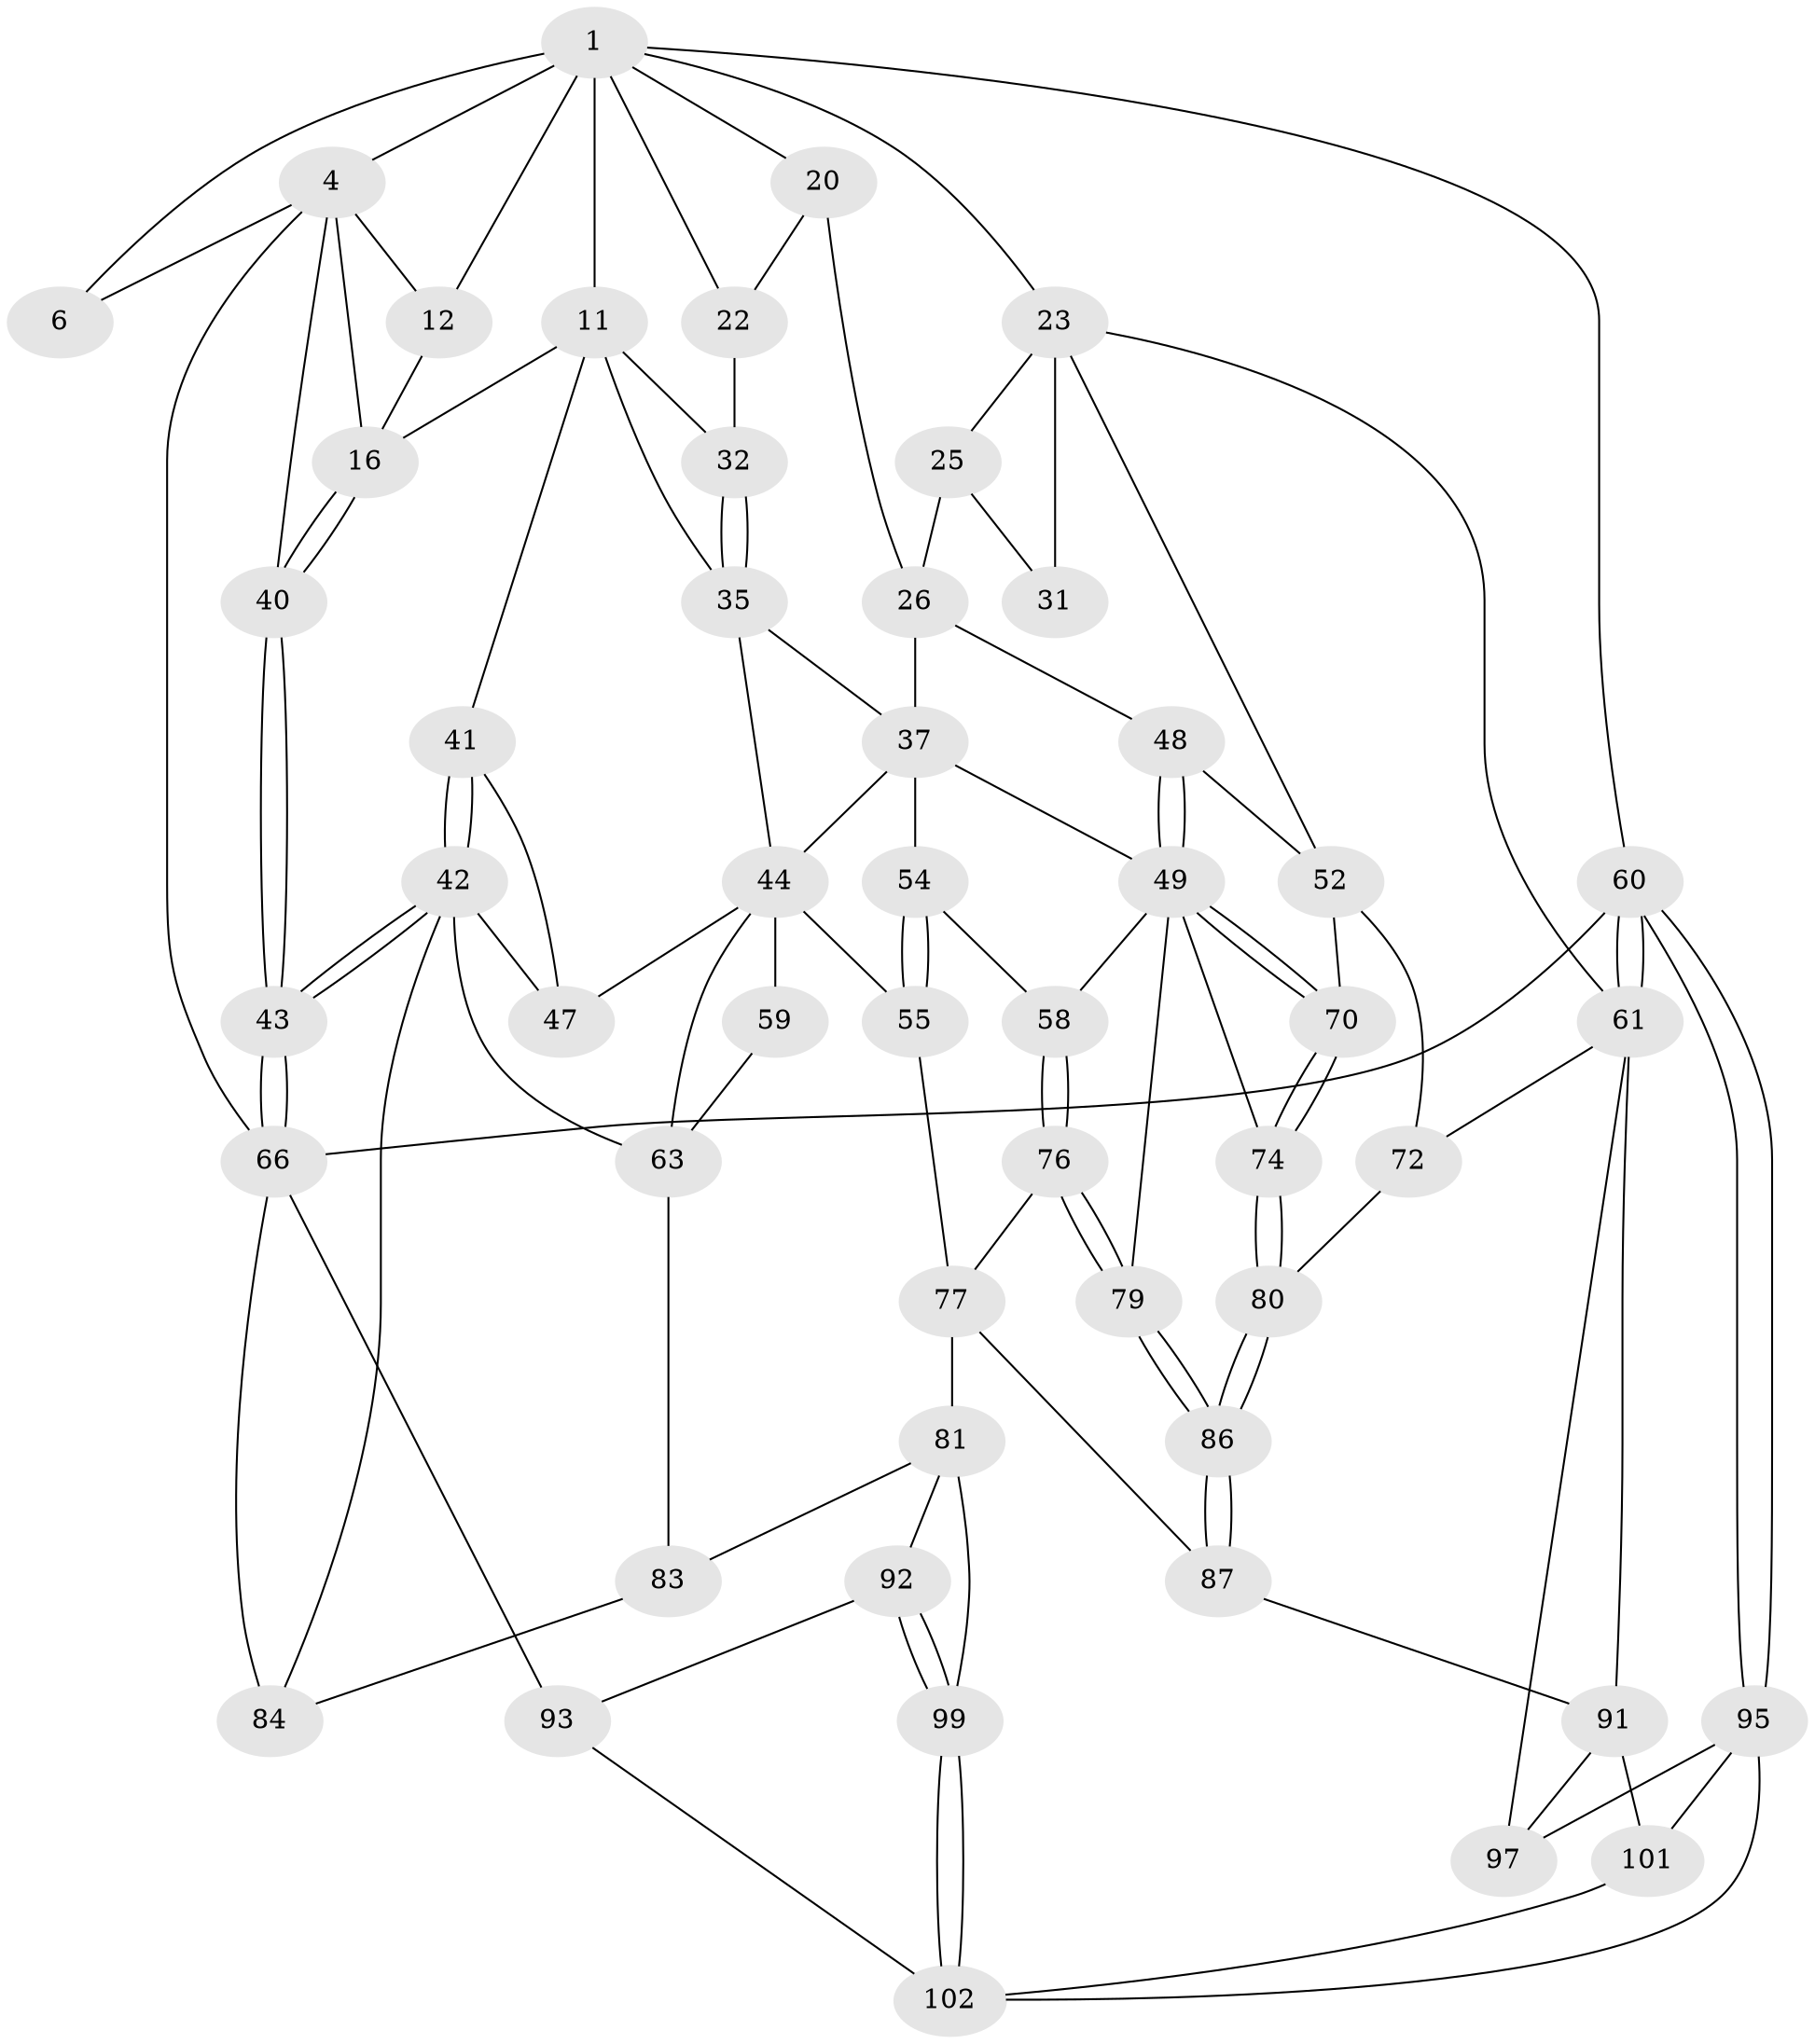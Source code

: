 // original degree distribution, {3: 0.019230769230769232, 4: 0.25, 6: 0.23076923076923078, 5: 0.5}
// Generated by graph-tools (version 1.1) at 2025/17/03/09/25 04:17:03]
// undirected, 52 vertices, 115 edges
graph export_dot {
graph [start="1"]
  node [color=gray90,style=filled];
  1 [pos="+0.3147718743237335+0",super="+7+2"];
  4 [pos="+0+0",super="+19+5"];
  6 [pos="+0.1470797071130581+0"];
  11 [pos="+0.32929173693785524+0.05500869090736232",super="+13"];
  12 [pos="+0.12242465294870719+0.07383496300554254",super="+18"];
  16 [pos="+0.12897154838622701+0.17376911818263005",super="+17"];
  20 [pos="+0.6593067898588556+0",super="+21"];
  22 [pos="+0.5067911205202247+0.19537271770464945"];
  23 [pos="+1+0",super="+24+34"];
  25 [pos="+0.7629171118894925+0.08309292714782991",super="+29"];
  26 [pos="+0.7628014011975474+0.08300340821886747",super="+27"];
  31 [pos="+0.8952261023047943+0.1972590581214721"];
  32 [pos="+0.3827272897279228+0.19077197516761923"];
  35 [pos="+0.3769901363418263+0.2995543950921554",super="+36"];
  37 [pos="+0.5486806983319484+0.3313511250186842",super="+38"];
  40 [pos="+0+0.37923793514565424"];
  41 [pos="+0.12808792844931335+0.285275024808713"];
  42 [pos="+0+0.39791186803567624",super="+62"];
  43 [pos="+0+0.38163613292949133"];
  44 [pos="+0.2459367130961601+0.3468284347894396",super="+45+53"];
  47 [pos="+0.13405654076061393+0.39168862298895146"];
  48 [pos="+0.8416013226302945+0.35468683385260646"];
  49 [pos="+0.7710183787244298+0.42148123388812647",super="+50"];
  52 [pos="+0.9489816301649966+0.3922255835105849",super="+68"];
  54 [pos="+0.5101953375853229+0.5049723308752324"];
  55 [pos="+0.4018154445314144+0.5577892952280454"];
  58 [pos="+0.5789031774108396+0.5211890449904039"];
  59 [pos="+0.2717684537266891+0.5077244071940296"];
  60 [pos="+1+1"];
  61 [pos="+1+0.7307802670350771",super="+71"];
  63 [pos="+0.18801151274178063+0.5495526727519254",super="+65"];
  66 [pos="+0+0.7715982704089798",super="+67+85"];
  70 [pos="+0.8038554277401417+0.5588825248103292"];
  72 [pos="+0.9444688180240653+0.6999782908596882"];
  74 [pos="+0.7872639876218219+0.5844810228165072"];
  76 [pos="+0.5716254738352037+0.6850782089002245"];
  77 [pos="+0.48316214565318466+0.6926086828080392",super="+78+88"];
  79 [pos="+0.6543769611859095+0.7140078516131839"];
  80 [pos="+0.7972390669617745+0.6512616050388483"];
  81 [pos="+0.32676606155233945+0.7293613969149761",super="+82+89"];
  83 [pos="+0.23617898439815355+0.7190541192165696"];
  84 [pos="+0.04481514725149354+0.7110202501399979"];
  86 [pos="+0.6692982108845473+0.7325778963712806"];
  87 [pos="+0.6864244807093614+0.7756896694659242"];
  91 [pos="+0.6895046611109498+0.7782504017108696",super="+100"];
  92 [pos="+0.26531702413327585+0.8346239543970791"];
  93 [pos="+0.2525647914160177+0.8609042070745995",super="+94"];
  95 [pos="+1+1",super="+96"];
  97 [pos="+0.8691994100200673+0.8725302579339508"];
  99 [pos="+0.5032659099525394+0.9472935389272517"];
  101 [pos="+0.7225859463764677+0.8862205942932536"];
  102 [pos="+0.515649594892739+1",super="+104"];
  1 -- 11 [weight=2];
  1 -- 12;
  1 -- 6;
  1 -- 4;
  1 -- 20;
  1 -- 22;
  1 -- 23;
  1 -- 60;
  4 -- 40;
  4 -- 12 [weight=2];
  4 -- 6;
  4 -- 16;
  4 -- 66;
  11 -- 32;
  11 -- 16;
  11 -- 41;
  11 -- 35;
  12 -- 16;
  16 -- 40;
  16 -- 40;
  20 -- 26 [weight=2];
  20 -- 22;
  22 -- 32;
  23 -- 25;
  23 -- 31 [weight=2];
  23 -- 61;
  23 -- 52;
  25 -- 26 [weight=2];
  25 -- 31;
  26 -- 48;
  26 -- 37;
  32 -- 35;
  32 -- 35;
  35 -- 37;
  35 -- 44;
  37 -- 44;
  37 -- 54;
  37 -- 49;
  40 -- 43;
  40 -- 43;
  41 -- 42;
  41 -- 42;
  41 -- 47;
  42 -- 43;
  42 -- 43;
  42 -- 84;
  42 -- 63;
  42 -- 47;
  43 -- 66;
  43 -- 66;
  44 -- 59 [weight=2];
  44 -- 47;
  44 -- 63;
  44 -- 55;
  48 -- 49;
  48 -- 49;
  48 -- 52;
  49 -- 70;
  49 -- 70;
  49 -- 74;
  49 -- 58;
  49 -- 79;
  52 -- 72;
  52 -- 70;
  54 -- 55;
  54 -- 55;
  54 -- 58;
  55 -- 77;
  58 -- 76;
  58 -- 76;
  59 -- 63;
  60 -- 61;
  60 -- 61;
  60 -- 95;
  60 -- 95;
  60 -- 66;
  61 -- 72;
  61 -- 97;
  61 -- 91;
  63 -- 83;
  66 -- 93 [weight=2];
  66 -- 84;
  70 -- 74;
  70 -- 74;
  72 -- 80;
  74 -- 80;
  74 -- 80;
  76 -- 77;
  76 -- 79;
  76 -- 79;
  77 -- 81 [weight=2];
  77 -- 87;
  79 -- 86;
  79 -- 86;
  80 -- 86;
  80 -- 86;
  81 -- 83;
  81 -- 92;
  81 -- 99;
  83 -- 84;
  86 -- 87;
  86 -- 87;
  87 -- 91;
  91 -- 97;
  91 -- 101;
  92 -- 93;
  92 -- 99;
  92 -- 99;
  93 -- 102;
  95 -- 102;
  95 -- 97;
  95 -- 101;
  99 -- 102;
  99 -- 102;
  101 -- 102;
}
